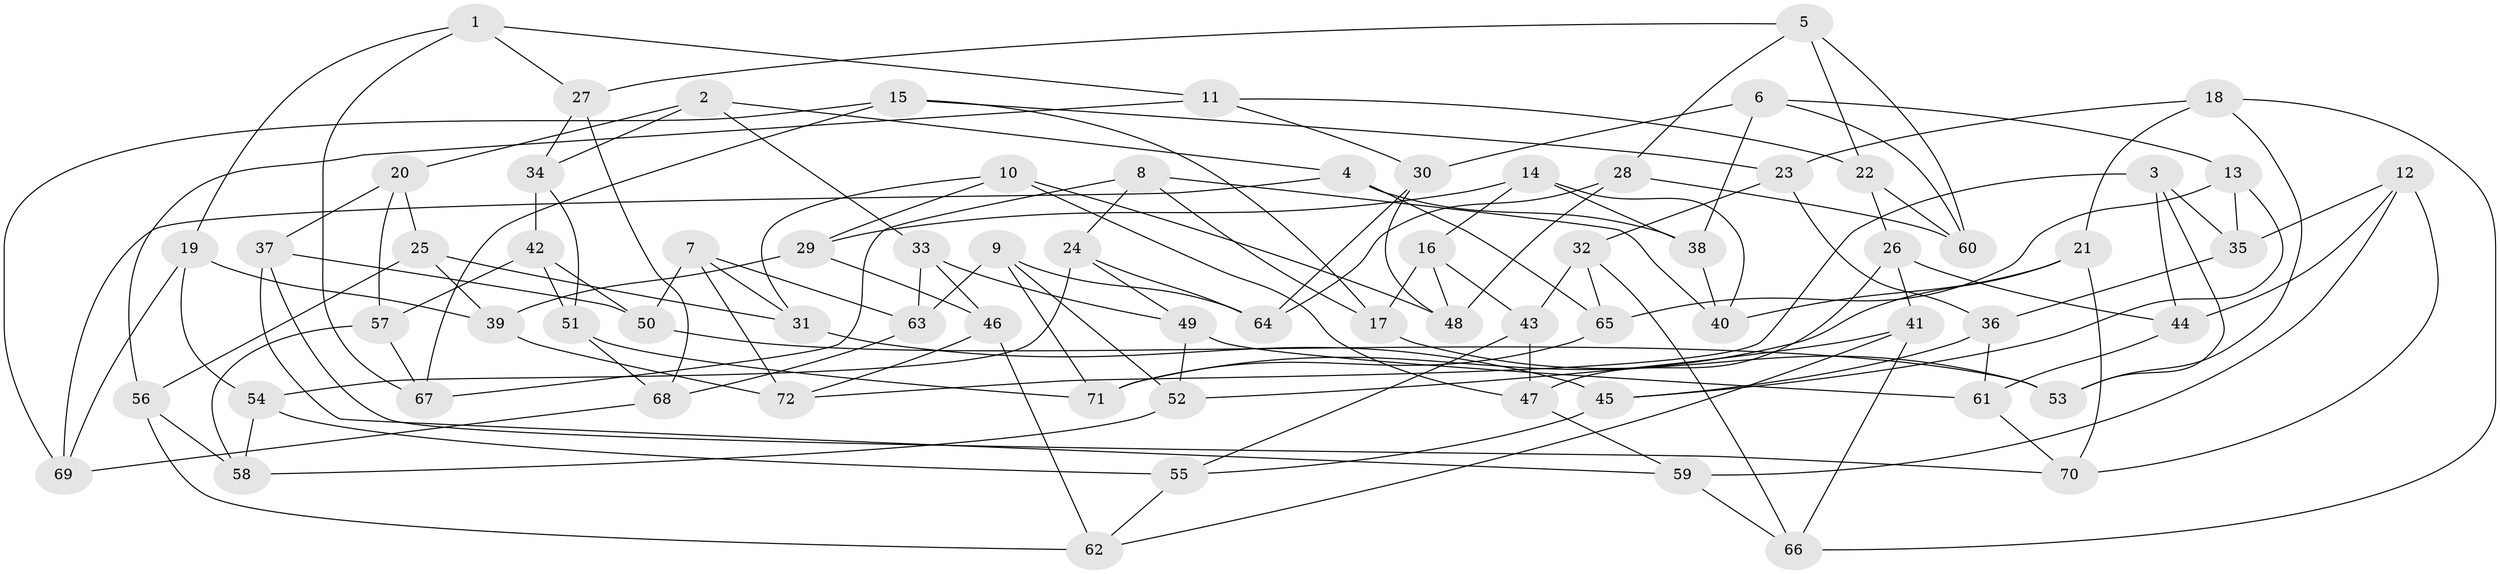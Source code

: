 // Generated by graph-tools (version 1.1) at 2025/03/03/09/25 03:03:00]
// undirected, 72 vertices, 144 edges
graph export_dot {
graph [start="1"]
  node [color=gray90,style=filled];
  1;
  2;
  3;
  4;
  5;
  6;
  7;
  8;
  9;
  10;
  11;
  12;
  13;
  14;
  15;
  16;
  17;
  18;
  19;
  20;
  21;
  22;
  23;
  24;
  25;
  26;
  27;
  28;
  29;
  30;
  31;
  32;
  33;
  34;
  35;
  36;
  37;
  38;
  39;
  40;
  41;
  42;
  43;
  44;
  45;
  46;
  47;
  48;
  49;
  50;
  51;
  52;
  53;
  54;
  55;
  56;
  57;
  58;
  59;
  60;
  61;
  62;
  63;
  64;
  65;
  66;
  67;
  68;
  69;
  70;
  71;
  72;
  1 -- 27;
  1 -- 11;
  1 -- 67;
  1 -- 19;
  2 -- 33;
  2 -- 34;
  2 -- 4;
  2 -- 20;
  3 -- 53;
  3 -- 35;
  3 -- 72;
  3 -- 44;
  4 -- 38;
  4 -- 65;
  4 -- 69;
  5 -- 27;
  5 -- 60;
  5 -- 28;
  5 -- 22;
  6 -- 38;
  6 -- 60;
  6 -- 13;
  6 -- 30;
  7 -- 72;
  7 -- 50;
  7 -- 31;
  7 -- 63;
  8 -- 40;
  8 -- 67;
  8 -- 24;
  8 -- 17;
  9 -- 64;
  9 -- 71;
  9 -- 63;
  9 -- 52;
  10 -- 47;
  10 -- 29;
  10 -- 48;
  10 -- 31;
  11 -- 30;
  11 -- 22;
  11 -- 56;
  12 -- 70;
  12 -- 35;
  12 -- 44;
  12 -- 59;
  13 -- 65;
  13 -- 35;
  13 -- 45;
  14 -- 40;
  14 -- 38;
  14 -- 29;
  14 -- 16;
  15 -- 67;
  15 -- 17;
  15 -- 69;
  15 -- 23;
  16 -- 43;
  16 -- 17;
  16 -- 48;
  17 -- 53;
  18 -- 53;
  18 -- 21;
  18 -- 66;
  18 -- 23;
  19 -- 69;
  19 -- 54;
  19 -- 39;
  20 -- 37;
  20 -- 57;
  20 -- 25;
  21 -- 70;
  21 -- 40;
  21 -- 71;
  22 -- 26;
  22 -- 60;
  23 -- 32;
  23 -- 36;
  24 -- 64;
  24 -- 54;
  24 -- 49;
  25 -- 31;
  25 -- 56;
  25 -- 39;
  26 -- 41;
  26 -- 47;
  26 -- 44;
  27 -- 68;
  27 -- 34;
  28 -- 48;
  28 -- 60;
  28 -- 64;
  29 -- 46;
  29 -- 39;
  30 -- 48;
  30 -- 64;
  31 -- 45;
  32 -- 43;
  32 -- 65;
  32 -- 66;
  33 -- 63;
  33 -- 46;
  33 -- 49;
  34 -- 51;
  34 -- 42;
  35 -- 36;
  36 -- 45;
  36 -- 61;
  37 -- 70;
  37 -- 59;
  37 -- 50;
  38 -- 40;
  39 -- 72;
  41 -- 52;
  41 -- 62;
  41 -- 66;
  42 -- 50;
  42 -- 57;
  42 -- 51;
  43 -- 55;
  43 -- 47;
  44 -- 61;
  45 -- 55;
  46 -- 72;
  46 -- 62;
  47 -- 59;
  49 -- 61;
  49 -- 52;
  50 -- 53;
  51 -- 71;
  51 -- 68;
  52 -- 58;
  54 -- 55;
  54 -- 58;
  55 -- 62;
  56 -- 62;
  56 -- 58;
  57 -- 58;
  57 -- 67;
  59 -- 66;
  61 -- 70;
  63 -- 68;
  65 -- 71;
  68 -- 69;
}
